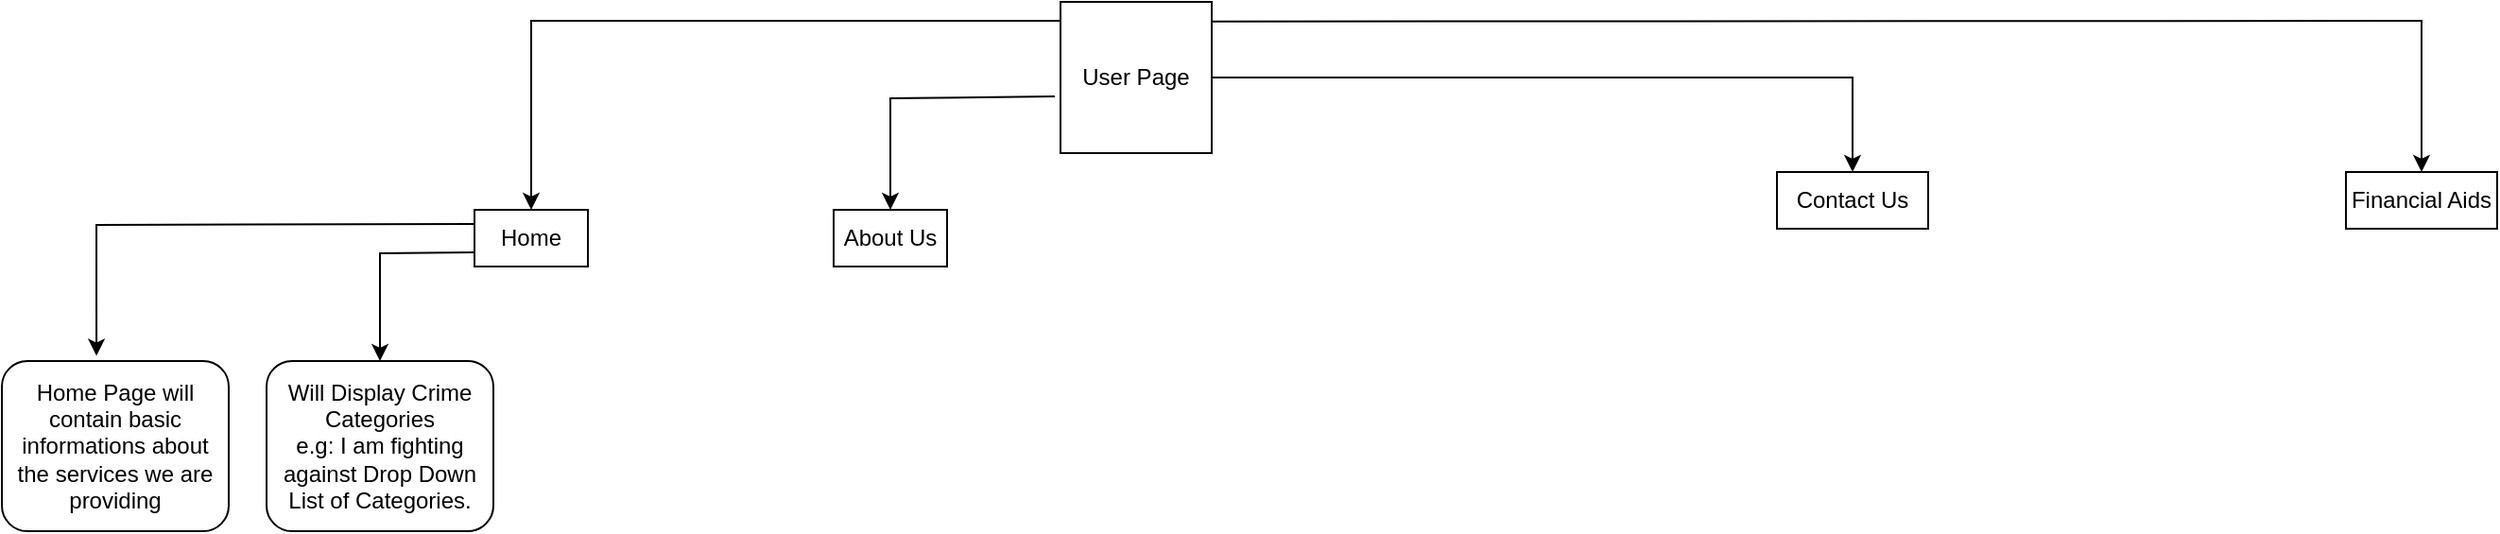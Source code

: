 <mxfile version="26.0.16">
  <diagram name="Page-1" id="WLoys8c1fPhX7VD4ao9a">
    <mxGraphModel dx="2463" dy="653" grid="1" gridSize="10" guides="1" tooltips="1" connect="1" arrows="1" fold="1" page="1" pageScale="1" pageWidth="850" pageHeight="1100" math="0" shadow="0">
      <root>
        <mxCell id="0" />
        <mxCell id="1" parent="0" />
        <mxCell id="bWFnkCtB5NSEsrCA-qpM-1" value="User Page" style="whiteSpace=wrap;html=1;aspect=fixed;" vertex="1" parent="1">
          <mxGeometry x="-40" y="30" width="80" height="80" as="geometry" />
        </mxCell>
        <mxCell id="bWFnkCtB5NSEsrCA-qpM-2" value="Home" style="rounded=0;whiteSpace=wrap;html=1;" vertex="1" parent="1">
          <mxGeometry x="-350" y="140" width="60" height="30" as="geometry" />
        </mxCell>
        <mxCell id="bWFnkCtB5NSEsrCA-qpM-4" value="About Us&lt;span style=&quot;color: rgba(0, 0, 0, 0); font-family: monospace; font-size: 0px; text-align: start; text-wrap-mode: nowrap;&quot;&gt;%3CmxGraphModel%3E%3Croot%3E%3CmxCell%20id%3D%220%22%2F%3E%3CmxCell%20id%3D%221%22%20parent%3D%220%22%2F%3E%3CmxCell%20id%3D%222%22%20value%3D%22Home%22%20style%3D%22rounded%3D0%3BwhiteSpace%3Dwrap%3Bhtml%3D1%3B%22%20vertex%3D%221%22%20parent%3D%221%22%3E%3CmxGeometry%20x%3D%22410%22%20y%3D%22240%22%20width%3D%2260%22%20height%3D%2230%22%20as%3D%22geometry%22%2F%3E%3C%2FmxCell%3E%3C%2Froot%3E%3C%2FmxGraphModel%3E&lt;/span&gt;" style="rounded=0;whiteSpace=wrap;html=1;" vertex="1" parent="1">
          <mxGeometry x="-160" y="140" width="60" height="30" as="geometry" />
        </mxCell>
        <mxCell id="bWFnkCtB5NSEsrCA-qpM-5" value="Contact Us" style="rounded=0;whiteSpace=wrap;html=1;" vertex="1" parent="1">
          <mxGeometry x="339" y="120" width="80" height="30" as="geometry" />
        </mxCell>
        <mxCell id="bWFnkCtB5NSEsrCA-qpM-8" value="Home Page will contain basic informations about the services we are providing" style="rounded=1;whiteSpace=wrap;html=1;" vertex="1" parent="1">
          <mxGeometry x="-600" y="220" width="120" height="90" as="geometry" />
        </mxCell>
        <mxCell id="bWFnkCtB5NSEsrCA-qpM-10" value="Will Display Crime Categories&lt;div&gt;e.g: I am fighting against Drop Down List of Categories.&lt;/div&gt;" style="rounded=1;whiteSpace=wrap;html=1;" vertex="1" parent="1">
          <mxGeometry x="-460" y="220" width="120" height="90" as="geometry" />
        </mxCell>
        <mxCell id="bWFnkCtB5NSEsrCA-qpM-13" value="Financial Aids" style="rounded=0;whiteSpace=wrap;html=1;" vertex="1" parent="1">
          <mxGeometry x="640" y="120" width="80" height="30" as="geometry" />
        </mxCell>
        <mxCell id="bWFnkCtB5NSEsrCA-qpM-15" value="" style="endArrow=classic;html=1;rounded=0;exitX=0;exitY=0.125;exitDx=0;exitDy=0;exitPerimeter=0;entryX=0.5;entryY=0;entryDx=0;entryDy=0;" edge="1" parent="1" source="bWFnkCtB5NSEsrCA-qpM-1" target="bWFnkCtB5NSEsrCA-qpM-2">
          <mxGeometry width="50" height="50" relative="1" as="geometry">
            <mxPoint x="-220" y="190" as="sourcePoint" />
            <mxPoint x="-170" y="140" as="targetPoint" />
            <Array as="points">
              <mxPoint x="-320" y="40" />
            </Array>
          </mxGeometry>
        </mxCell>
        <mxCell id="bWFnkCtB5NSEsrCA-qpM-16" value="" style="endArrow=classic;html=1;rounded=0;exitX=0.995;exitY=0.129;exitDx=0;exitDy=0;entryX=0.5;entryY=0;entryDx=0;entryDy=0;exitPerimeter=0;" edge="1" parent="1" source="bWFnkCtB5NSEsrCA-qpM-1" target="bWFnkCtB5NSEsrCA-qpM-13">
          <mxGeometry width="50" height="50" relative="1" as="geometry">
            <mxPoint x="460" y="40" as="sourcePoint" />
            <mxPoint x="170" y="120" as="targetPoint" />
            <Array as="points">
              <mxPoint x="680" y="40" />
            </Array>
          </mxGeometry>
        </mxCell>
        <mxCell id="bWFnkCtB5NSEsrCA-qpM-17" value="" style="endArrow=classic;html=1;rounded=0;exitX=-0.038;exitY=0.625;exitDx=0;exitDy=0;exitPerimeter=0;" edge="1" parent="1" source="bWFnkCtB5NSEsrCA-qpM-1">
          <mxGeometry width="50" height="50" relative="1" as="geometry">
            <mxPoint x="-82" y="80.96" as="sourcePoint" />
            <mxPoint x="-130" y="140" as="targetPoint" />
            <Array as="points">
              <mxPoint x="-130" y="81" />
            </Array>
          </mxGeometry>
        </mxCell>
        <mxCell id="bWFnkCtB5NSEsrCA-qpM-18" value="" style="endArrow=classic;html=1;rounded=0;entryX=0.5;entryY=0;entryDx=0;entryDy=0;exitX=1;exitY=0.5;exitDx=0;exitDy=0;" edge="1" parent="1" source="bWFnkCtB5NSEsrCA-qpM-1" target="bWFnkCtB5NSEsrCA-qpM-5">
          <mxGeometry width="50" height="50" relative="1" as="geometry">
            <mxPoint x="-80" y="70" as="sourcePoint" />
            <mxPoint x="269" y="120" as="targetPoint" />
            <Array as="points">
              <mxPoint x="379" y="70" />
            </Array>
          </mxGeometry>
        </mxCell>
        <mxCell id="bWFnkCtB5NSEsrCA-qpM-19" value="" style="endArrow=classic;html=1;rounded=0;exitX=0;exitY=0.25;exitDx=0;exitDy=0;entryX=0.417;entryY=-0.031;entryDx=0;entryDy=0;entryPerimeter=0;" edge="1" parent="1" source="bWFnkCtB5NSEsrCA-qpM-2" target="bWFnkCtB5NSEsrCA-qpM-8">
          <mxGeometry width="50" height="50" relative="1" as="geometry">
            <mxPoint x="-350" y="160" as="sourcePoint" />
            <mxPoint x="-420" y="210" as="targetPoint" />
            <Array as="points">
              <mxPoint x="-550" y="148" />
            </Array>
          </mxGeometry>
        </mxCell>
        <mxCell id="bWFnkCtB5NSEsrCA-qpM-20" value="" style="endArrow=classic;html=1;rounded=0;entryX=0.5;entryY=0;entryDx=0;entryDy=0;exitX=0;exitY=0.75;exitDx=0;exitDy=0;" edge="1" parent="1" source="bWFnkCtB5NSEsrCA-qpM-2" target="bWFnkCtB5NSEsrCA-qpM-10">
          <mxGeometry width="50" height="50" relative="1" as="geometry">
            <mxPoint x="-380" y="220" as="sourcePoint" />
            <mxPoint x="-330" y="170" as="targetPoint" />
            <Array as="points">
              <mxPoint x="-400" y="163" />
            </Array>
          </mxGeometry>
        </mxCell>
      </root>
    </mxGraphModel>
  </diagram>
</mxfile>
